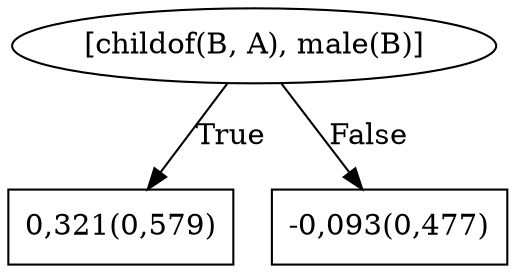 digraph G{ 
1[label = "[childof(B, A), male(B)]"];
1 -> 2[label="True"];
1 -> 3[label="False"];
2[shape = box,label = "0,321(0,579)"];
3[shape = box,label = "-0,093(0,477)"];
}
